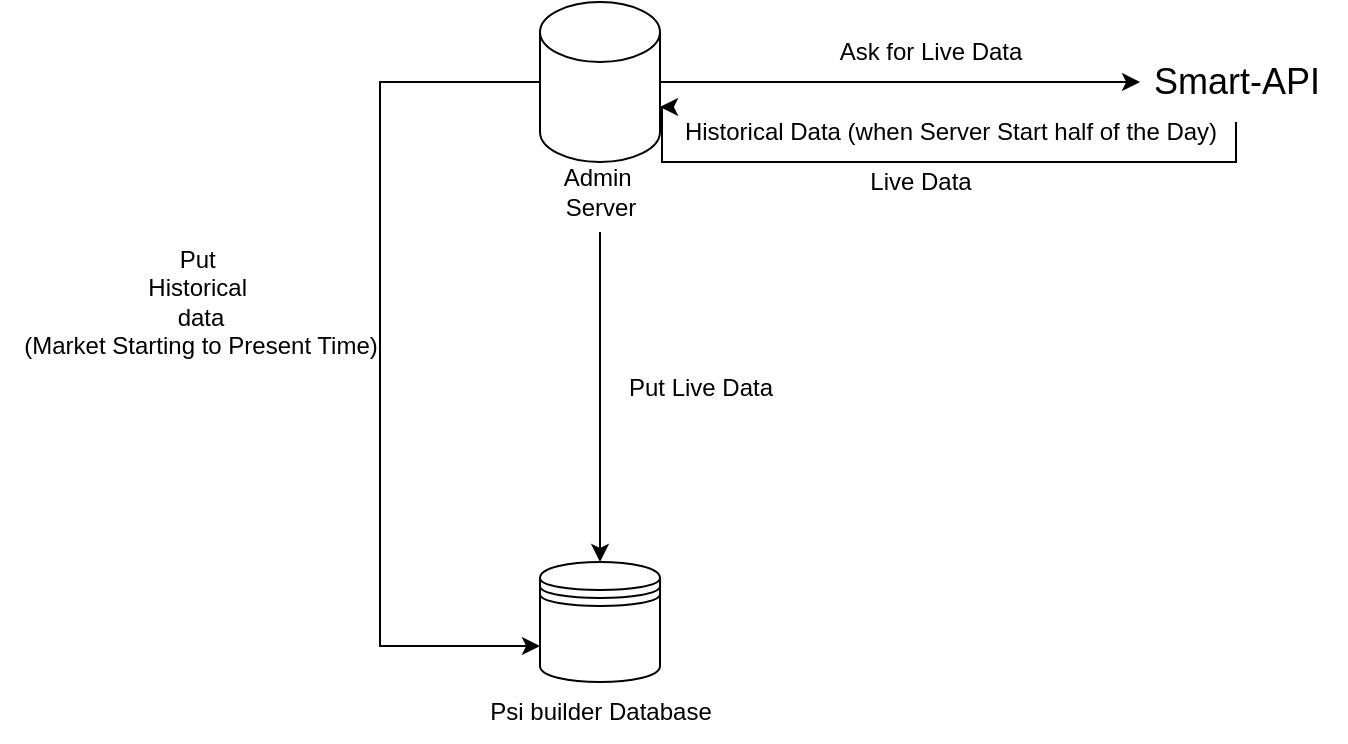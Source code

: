 <mxfile version="26.0.14">
  <diagram name="Page-1" id="c7558073-3199-34d8-9f00-42111426c3f3">
    <mxGraphModel dx="2066" dy="1893" grid="1" gridSize="10" guides="1" tooltips="1" connect="1" arrows="1" fold="1" page="1" pageScale="1" pageWidth="826" pageHeight="1169" background="none" math="0" shadow="0">
      <root>
        <mxCell id="0" />
        <mxCell id="1" parent="0" />
        <mxCell id="-lemN0VXjKrBAdXtaMED-113" style="edgeStyle=orthogonalEdgeStyle;rounded=0;orthogonalLoop=1;jettySize=auto;html=1;entryX=0;entryY=0.7;entryDx=0;entryDy=0;" edge="1" parent="1" source="-lemN0VXjKrBAdXtaMED-97" target="-lemN0VXjKrBAdXtaMED-108">
          <mxGeometry relative="1" as="geometry">
            <Array as="points">
              <mxPoint x="-70" y="-500" />
              <mxPoint x="-70" y="-218" />
            </Array>
          </mxGeometry>
        </mxCell>
        <mxCell id="-lemN0VXjKrBAdXtaMED-97" value="" style="shape=cylinder3;whiteSpace=wrap;html=1;boundedLbl=1;backgroundOutline=1;size=15;" vertex="1" parent="1">
          <mxGeometry x="10" y="-540" width="60" height="80" as="geometry" />
        </mxCell>
        <mxCell id="-lemN0VXjKrBAdXtaMED-111" style="edgeStyle=orthogonalEdgeStyle;rounded=0;orthogonalLoop=1;jettySize=auto;html=1;" edge="1" parent="1" source="-lemN0VXjKrBAdXtaMED-98" target="-lemN0VXjKrBAdXtaMED-108">
          <mxGeometry relative="1" as="geometry" />
        </mxCell>
        <mxCell id="-lemN0VXjKrBAdXtaMED-98" value="Admin&amp;nbsp;&lt;div&gt;Server&lt;/div&gt;" style="text;html=1;align=center;verticalAlign=middle;resizable=0;points=[];autosize=1;strokeColor=none;fillColor=none;" vertex="1" parent="1">
          <mxGeometry x="10" y="-465" width="60" height="40" as="geometry" />
        </mxCell>
        <mxCell id="-lemN0VXjKrBAdXtaMED-105" style="edgeStyle=orthogonalEdgeStyle;rounded=0;orthogonalLoop=1;jettySize=auto;html=1;entryX=1;entryY=0;entryDx=0;entryDy=52.5;entryPerimeter=0;" edge="1" parent="1" source="-lemN0VXjKrBAdXtaMED-99" target="-lemN0VXjKrBAdXtaMED-97">
          <mxGeometry relative="1" as="geometry">
            <mxPoint x="70" y="-420" as="targetPoint" />
            <Array as="points">
              <mxPoint x="358" y="-460" />
              <mxPoint x="71" y="-460" />
            </Array>
          </mxGeometry>
        </mxCell>
        <mxCell id="-lemN0VXjKrBAdXtaMED-99" value="&lt;span style=&quot;font-size: 18px;&quot;&gt;Smart-API&lt;/span&gt;" style="text;html=1;align=center;verticalAlign=middle;resizable=0;points=[];autosize=1;strokeColor=none;fillColor=none;" vertex="1" parent="1">
          <mxGeometry x="303" y="-520" width="110" height="40" as="geometry" />
        </mxCell>
        <mxCell id="-lemN0VXjKrBAdXtaMED-100" style="edgeStyle=orthogonalEdgeStyle;rounded=0;orthogonalLoop=1;jettySize=auto;html=1;entryX=0.064;entryY=0.5;entryDx=0;entryDy=0;entryPerimeter=0;" edge="1" parent="1" source="-lemN0VXjKrBAdXtaMED-97" target="-lemN0VXjKrBAdXtaMED-99">
          <mxGeometry relative="1" as="geometry" />
        </mxCell>
        <mxCell id="-lemN0VXjKrBAdXtaMED-102" value="Ask for Live Data" style="text;html=1;align=center;verticalAlign=middle;resizable=0;points=[];autosize=1;strokeColor=none;fillColor=none;" vertex="1" parent="1">
          <mxGeometry x="150" y="-530" width="110" height="30" as="geometry" />
        </mxCell>
        <mxCell id="-lemN0VXjKrBAdXtaMED-106" value="Historical Data (when Server Start half of the Day)" style="text;html=1;align=center;verticalAlign=middle;resizable=0;points=[];autosize=1;strokeColor=none;fillColor=none;" vertex="1" parent="1">
          <mxGeometry x="70" y="-490" width="290" height="30" as="geometry" />
        </mxCell>
        <mxCell id="-lemN0VXjKrBAdXtaMED-107" value="Live Data" style="text;html=1;align=center;verticalAlign=middle;resizable=0;points=[];autosize=1;strokeColor=none;fillColor=none;" vertex="1" parent="1">
          <mxGeometry x="165" y="-465" width="70" height="30" as="geometry" />
        </mxCell>
        <mxCell id="-lemN0VXjKrBAdXtaMED-108" value="" style="shape=datastore;whiteSpace=wrap;html=1;" vertex="1" parent="1">
          <mxGeometry x="10" y="-260" width="60" height="60" as="geometry" />
        </mxCell>
        <mxCell id="-lemN0VXjKrBAdXtaMED-109" value="Psi builder Database" style="text;html=1;align=center;verticalAlign=middle;resizable=0;points=[];autosize=1;strokeColor=none;fillColor=none;" vertex="1" parent="1">
          <mxGeometry x="-25" y="-200" width="130" height="30" as="geometry" />
        </mxCell>
        <mxCell id="-lemN0VXjKrBAdXtaMED-112" value="Put Live Data" style="text;html=1;align=center;verticalAlign=middle;resizable=0;points=[];autosize=1;strokeColor=none;fillColor=none;" vertex="1" parent="1">
          <mxGeometry x="40" y="-362" width="100" height="30" as="geometry" />
        </mxCell>
        <mxCell id="-lemN0VXjKrBAdXtaMED-114" value="Put&amp;nbsp;&lt;div&gt;Historical&amp;nbsp;&lt;/div&gt;&lt;div&gt;data&lt;/div&gt;&lt;div&gt;(Market Starting to Present Time)&lt;/div&gt;" style="text;html=1;align=center;verticalAlign=middle;resizable=0;points=[];autosize=1;strokeColor=none;fillColor=none;" vertex="1" parent="1">
          <mxGeometry x="-260" y="-425" width="200" height="70" as="geometry" />
        </mxCell>
      </root>
    </mxGraphModel>
  </diagram>
</mxfile>
